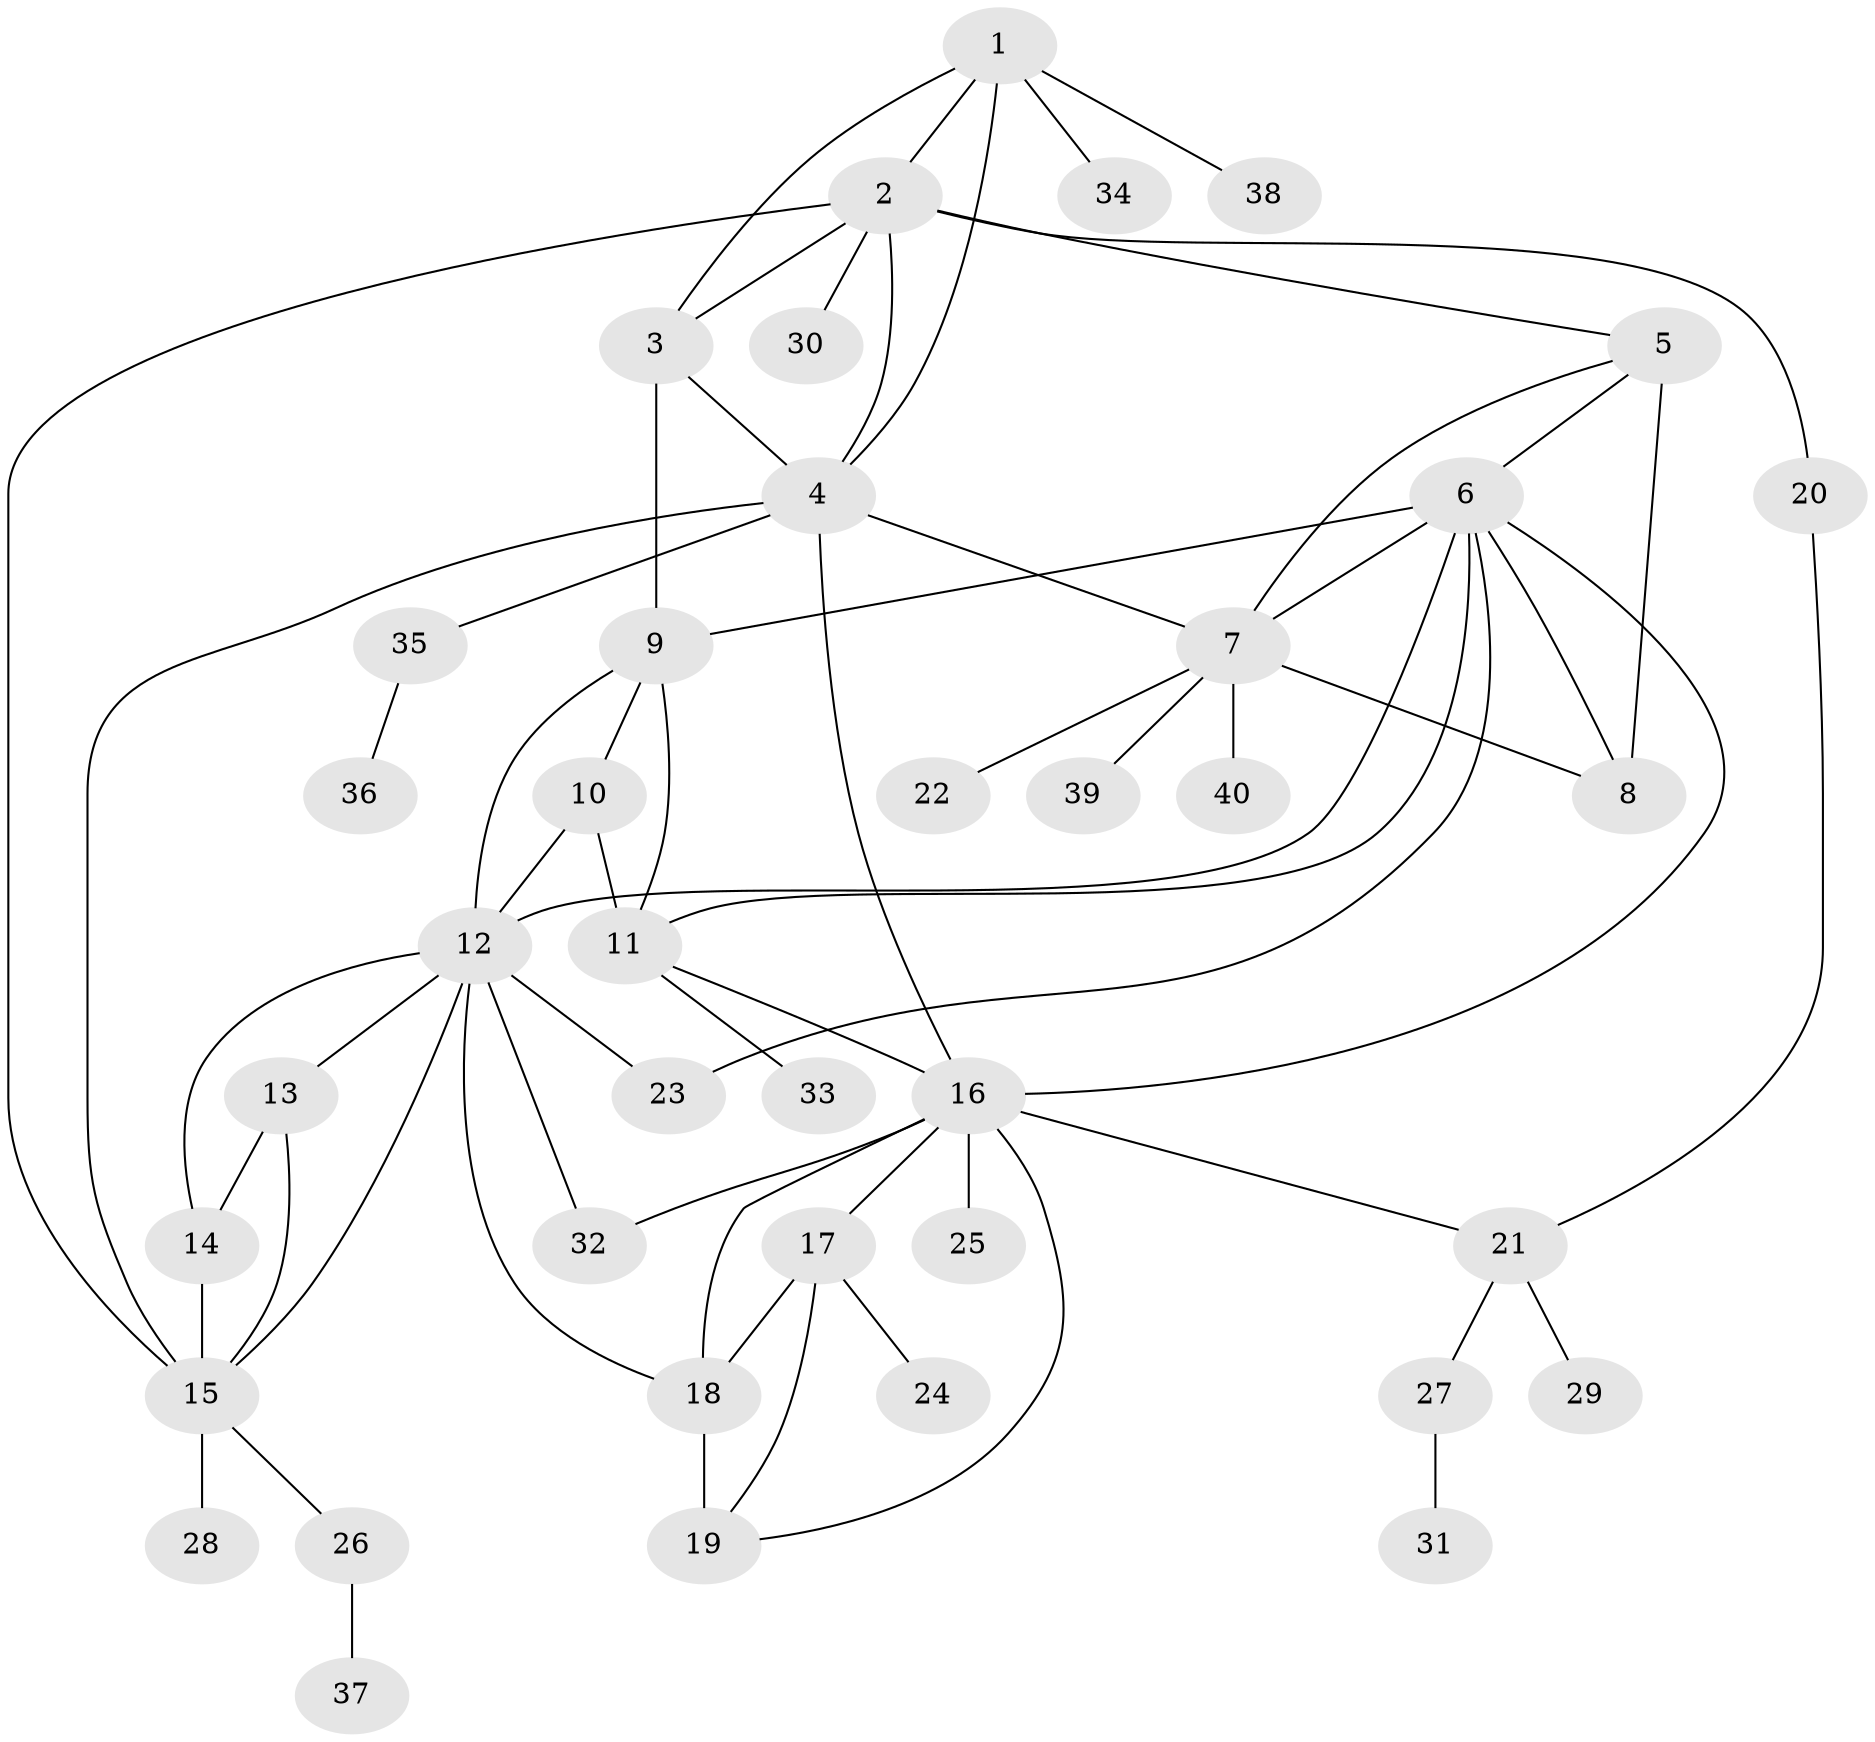 // original degree distribution, {6: 0.025, 8: 0.025, 5: 0.0625, 3: 0.1, 9: 0.025, 7: 0.0375, 4: 0.0375, 10: 0.0125, 13: 0.0125, 1: 0.5375, 2: 0.125}
// Generated by graph-tools (version 1.1) at 2025/37/03/09/25 02:37:28]
// undirected, 40 vertices, 65 edges
graph export_dot {
graph [start="1"]
  node [color=gray90,style=filled];
  1;
  2;
  3;
  4;
  5;
  6;
  7;
  8;
  9;
  10;
  11;
  12;
  13;
  14;
  15;
  16;
  17;
  18;
  19;
  20;
  21;
  22;
  23;
  24;
  25;
  26;
  27;
  28;
  29;
  30;
  31;
  32;
  33;
  34;
  35;
  36;
  37;
  38;
  39;
  40;
  1 -- 2 [weight=1.0];
  1 -- 3 [weight=1.0];
  1 -- 4 [weight=1.0];
  1 -- 34 [weight=1.0];
  1 -- 38 [weight=1.0];
  2 -- 3 [weight=1.0];
  2 -- 4 [weight=1.0];
  2 -- 5 [weight=1.0];
  2 -- 15 [weight=1.0];
  2 -- 20 [weight=1.0];
  2 -- 30 [weight=1.0];
  3 -- 4 [weight=1.0];
  3 -- 9 [weight=1.0];
  4 -- 7 [weight=1.0];
  4 -- 15 [weight=1.0];
  4 -- 16 [weight=4.0];
  4 -- 35 [weight=1.0];
  5 -- 6 [weight=1.0];
  5 -- 7 [weight=1.0];
  5 -- 8 [weight=4.0];
  6 -- 7 [weight=1.0];
  6 -- 8 [weight=1.0];
  6 -- 9 [weight=1.0];
  6 -- 11 [weight=1.0];
  6 -- 12 [weight=1.0];
  6 -- 16 [weight=1.0];
  6 -- 23 [weight=1.0];
  7 -- 8 [weight=1.0];
  7 -- 22 [weight=1.0];
  7 -- 39 [weight=1.0];
  7 -- 40 [weight=1.0];
  9 -- 10 [weight=2.0];
  9 -- 11 [weight=2.0];
  9 -- 12 [weight=1.0];
  10 -- 11 [weight=1.0];
  10 -- 12 [weight=1.0];
  11 -- 16 [weight=1.0];
  11 -- 33 [weight=1.0];
  12 -- 13 [weight=1.0];
  12 -- 14 [weight=1.0];
  12 -- 15 [weight=1.0];
  12 -- 18 [weight=1.0];
  12 -- 23 [weight=1.0];
  12 -- 32 [weight=1.0];
  13 -- 14 [weight=1.0];
  13 -- 15 [weight=1.0];
  14 -- 15 [weight=1.0];
  15 -- 26 [weight=1.0];
  15 -- 28 [weight=3.0];
  16 -- 17 [weight=1.0];
  16 -- 18 [weight=1.0];
  16 -- 19 [weight=1.0];
  16 -- 21 [weight=1.0];
  16 -- 25 [weight=1.0];
  16 -- 32 [weight=1.0];
  17 -- 18 [weight=1.0];
  17 -- 19 [weight=1.0];
  17 -- 24 [weight=1.0];
  18 -- 19 [weight=3.0];
  20 -- 21 [weight=1.0];
  21 -- 27 [weight=1.0];
  21 -- 29 [weight=1.0];
  26 -- 37 [weight=1.0];
  27 -- 31 [weight=1.0];
  35 -- 36 [weight=1.0];
}
